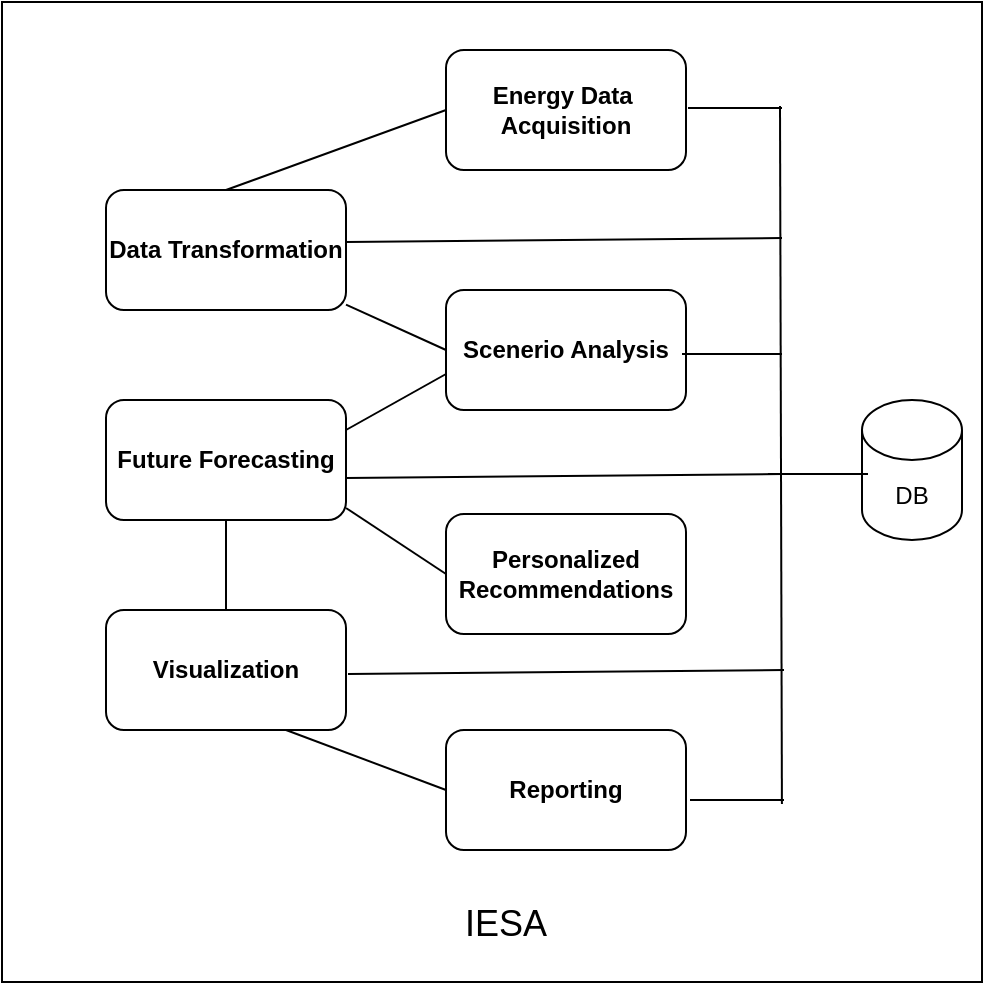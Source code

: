 <mxfile version="24.7.17">
  <diagram name="Page-1" id="90a13364-a465-7bf4-72fc-28e22215d7a0">
    <mxGraphModel dx="1318" dy="626" grid="1" gridSize="10" guides="1" tooltips="1" connect="1" arrows="1" fold="1" page="1" pageScale="1.5" pageWidth="1169" pageHeight="826" background="none" math="0" shadow="0">
      <root>
        <mxCell id="0" style=";html=1;" />
        <mxCell id="1" style=";html=1;" parent="0" />
        <mxCell id="4EpXQEZX7PHPwiA0SEZN-1" value="" style="whiteSpace=wrap;html=1;aspect=fixed;" vertex="1" parent="1">
          <mxGeometry x="500" y="574" width="490" height="490" as="geometry" />
        </mxCell>
        <mxCell id="4EpXQEZX7PHPwiA0SEZN-3" value="Energy Data&amp;nbsp;&lt;br&gt;Acquisition" style="rounded=1;whiteSpace=wrap;html=1;fontStyle=1" vertex="1" parent="1">
          <mxGeometry x="722" y="598" width="120" height="60" as="geometry" />
        </mxCell>
        <mxCell id="4EpXQEZX7PHPwiA0SEZN-4" value="DB" style="shape=cylinder3;whiteSpace=wrap;html=1;boundedLbl=1;backgroundOutline=1;size=15;" vertex="1" parent="1">
          <mxGeometry x="930" y="773" width="50" height="70" as="geometry" />
        </mxCell>
        <mxCell id="4EpXQEZX7PHPwiA0SEZN-5" value="&lt;b&gt;Data Transformation&lt;/b&gt;" style="rounded=1;whiteSpace=wrap;html=1;" vertex="1" parent="1">
          <mxGeometry x="552" y="668" width="120" height="60" as="geometry" />
        </mxCell>
        <mxCell id="4EpXQEZX7PHPwiA0SEZN-6" value="&lt;b&gt;Scenerio Analysis&lt;/b&gt;" style="rounded=1;whiteSpace=wrap;html=1;" vertex="1" parent="1">
          <mxGeometry x="722" y="718" width="120" height="60" as="geometry" />
        </mxCell>
        <mxCell id="4EpXQEZX7PHPwiA0SEZN-7" value="&lt;b&gt;Future Forecasting&lt;/b&gt;" style="rounded=1;whiteSpace=wrap;html=1;" vertex="1" parent="1">
          <mxGeometry x="552" y="773" width="120" height="60" as="geometry" />
        </mxCell>
        <mxCell id="4EpXQEZX7PHPwiA0SEZN-8" style="edgeStyle=orthogonalEdgeStyle;rounded=0;orthogonalLoop=1;jettySize=auto;html=1;exitX=0.5;exitY=1;exitDx=0;exitDy=0;" edge="1" parent="1" source="4EpXQEZX7PHPwiA0SEZN-6" target="4EpXQEZX7PHPwiA0SEZN-6">
          <mxGeometry relative="1" as="geometry" />
        </mxCell>
        <mxCell id="4EpXQEZX7PHPwiA0SEZN-9" value="&lt;b&gt;Personalized Recommendations&lt;/b&gt;" style="rounded=1;whiteSpace=wrap;html=1;" vertex="1" parent="1">
          <mxGeometry x="722" y="830" width="120" height="60" as="geometry" />
        </mxCell>
        <mxCell id="4EpXQEZX7PHPwiA0SEZN-10" value="&lt;b&gt;Visualization&lt;/b&gt;" style="rounded=1;whiteSpace=wrap;html=1;" vertex="1" parent="1">
          <mxGeometry x="552" y="878" width="120" height="60" as="geometry" />
        </mxCell>
        <mxCell id="4EpXQEZX7PHPwiA0SEZN-11" value="&lt;b&gt;Reporting&lt;/b&gt;" style="rounded=1;whiteSpace=wrap;html=1;" vertex="1" parent="1">
          <mxGeometry x="722" y="938" width="120" height="60" as="geometry" />
        </mxCell>
        <mxCell id="4EpXQEZX7PHPwiA0SEZN-14" value="" style="endArrow=none;html=1;rounded=0;entryX=0.5;entryY=0;entryDx=0;entryDy=0;exitX=0;exitY=0.5;exitDx=0;exitDy=0;" edge="1" parent="1" source="4EpXQEZX7PHPwiA0SEZN-3" target="4EpXQEZX7PHPwiA0SEZN-5">
          <mxGeometry width="50" height="50" relative="1" as="geometry">
            <mxPoint x="672" y="678" as="sourcePoint" />
            <mxPoint x="672" y="668" as="targetPoint" />
          </mxGeometry>
        </mxCell>
        <mxCell id="4EpXQEZX7PHPwiA0SEZN-16" value="" style="endArrow=none;html=1;rounded=0;exitX=0;exitY=0.5;exitDx=0;exitDy=0;" edge="1" parent="1" source="4EpXQEZX7PHPwiA0SEZN-6" target="4EpXQEZX7PHPwiA0SEZN-5">
          <mxGeometry width="50" height="50" relative="1" as="geometry">
            <mxPoint x="702" y="828" as="sourcePoint" />
            <mxPoint x="752" y="778" as="targetPoint" />
          </mxGeometry>
        </mxCell>
        <mxCell id="4EpXQEZX7PHPwiA0SEZN-17" value="" style="endArrow=none;html=1;rounded=0;entryX=0.25;entryY=1;entryDx=0;entryDy=0;exitX=1;exitY=0.25;exitDx=0;exitDy=0;" edge="1" parent="1" source="4EpXQEZX7PHPwiA0SEZN-7">
          <mxGeometry width="50" height="50" relative="1" as="geometry">
            <mxPoint x="642" y="810" as="sourcePoint" />
            <mxPoint x="722" y="760" as="targetPoint" />
          </mxGeometry>
        </mxCell>
        <mxCell id="4EpXQEZX7PHPwiA0SEZN-18" value="" style="endArrow=none;html=1;rounded=0;exitX=0;exitY=0.5;exitDx=0;exitDy=0;" edge="1" parent="1" source="4EpXQEZX7PHPwiA0SEZN-9">
          <mxGeometry width="50" height="50" relative="1" as="geometry">
            <mxPoint x="722" y="863" as="sourcePoint" />
            <mxPoint x="672" y="827" as="targetPoint" />
          </mxGeometry>
        </mxCell>
        <mxCell id="4EpXQEZX7PHPwiA0SEZN-21" value="" style="endArrow=none;html=1;rounded=0;exitX=0.5;exitY=0;exitDx=0;exitDy=0;entryX=0.5;entryY=1;entryDx=0;entryDy=0;" edge="1" parent="1" source="4EpXQEZX7PHPwiA0SEZN-10" target="4EpXQEZX7PHPwiA0SEZN-7">
          <mxGeometry width="50" height="50" relative="1" as="geometry">
            <mxPoint x="702" y="828" as="sourcePoint" />
            <mxPoint x="597" y="828" as="targetPoint" />
          </mxGeometry>
        </mxCell>
        <mxCell id="4EpXQEZX7PHPwiA0SEZN-25" value="&lt;font style=&quot;font-size: 18px;&quot;&gt;IESA&lt;/font&gt;" style="text;html=1;align=center;verticalAlign=middle;whiteSpace=wrap;rounded=0;" vertex="1" parent="1">
          <mxGeometry x="722" y="1020" width="60" height="30" as="geometry" />
        </mxCell>
        <mxCell id="4EpXQEZX7PHPwiA0SEZN-30" value="" style="endArrow=none;html=1;rounded=0;exitX=1.008;exitY=0.65;exitDx=0;exitDy=0;exitPerimeter=0;entryX=1;entryY=0.5;entryDx=0;entryDy=0;" edge="1" parent="1">
          <mxGeometry width="50" height="50" relative="1" as="geometry">
            <mxPoint x="889.96" y="975" as="sourcePoint" />
            <mxPoint x="889" y="626" as="targetPoint" />
            <Array as="points" />
          </mxGeometry>
        </mxCell>
        <mxCell id="4EpXQEZX7PHPwiA0SEZN-31" value="" style="endArrow=none;html=1;rounded=0;entryX=0.75;entryY=1;entryDx=0;entryDy=0;exitX=0;exitY=0.5;exitDx=0;exitDy=0;" edge="1" parent="1" source="4EpXQEZX7PHPwiA0SEZN-11" target="4EpXQEZX7PHPwiA0SEZN-10">
          <mxGeometry width="50" height="50" relative="1" as="geometry">
            <mxPoint x="650" y="810" as="sourcePoint" />
            <mxPoint x="700" y="760" as="targetPoint" />
          </mxGeometry>
        </mxCell>
        <mxCell id="4EpXQEZX7PHPwiA0SEZN-32" value="" style="endArrow=none;html=1;rounded=0;exitX=1;exitY=0.65;exitDx=0;exitDy=0;exitPerimeter=0;" edge="1" parent="1" source="4EpXQEZX7PHPwiA0SEZN-7">
          <mxGeometry width="50" height="50" relative="1" as="geometry">
            <mxPoint x="650" y="810" as="sourcePoint" />
            <mxPoint x="890" y="810" as="targetPoint" />
          </mxGeometry>
        </mxCell>
        <mxCell id="4EpXQEZX7PHPwiA0SEZN-34" value="" style="endArrow=none;html=1;rounded=0;" edge="1" parent="1">
          <mxGeometry width="50" height="50" relative="1" as="geometry">
            <mxPoint x="850" y="750" as="sourcePoint" />
            <mxPoint x="890" y="750" as="targetPoint" />
            <Array as="points">
              <mxPoint x="840" y="750" />
              <mxPoint x="850" y="750" />
            </Array>
          </mxGeometry>
        </mxCell>
        <mxCell id="4EpXQEZX7PHPwiA0SEZN-35" value="" style="endArrow=none;html=1;rounded=0;exitX=1;exitY=0.65;exitDx=0;exitDy=0;exitPerimeter=0;" edge="1" parent="1">
          <mxGeometry width="50" height="50" relative="1" as="geometry">
            <mxPoint x="672" y="694" as="sourcePoint" />
            <mxPoint x="890" y="692" as="targetPoint" />
          </mxGeometry>
        </mxCell>
        <mxCell id="4EpXQEZX7PHPwiA0SEZN-36" value="" style="endArrow=none;html=1;rounded=0;exitX=1;exitY=0.65;exitDx=0;exitDy=0;exitPerimeter=0;" edge="1" parent="1">
          <mxGeometry width="50" height="50" relative="1" as="geometry">
            <mxPoint x="673" y="910" as="sourcePoint" />
            <mxPoint x="891" y="908" as="targetPoint" />
          </mxGeometry>
        </mxCell>
        <mxCell id="4EpXQEZX7PHPwiA0SEZN-37" value="" style="endArrow=none;html=1;rounded=0;" edge="1" parent="1">
          <mxGeometry width="50" height="50" relative="1" as="geometry">
            <mxPoint x="853" y="627" as="sourcePoint" />
            <mxPoint x="890" y="627" as="targetPoint" />
            <Array as="points">
              <mxPoint x="843" y="627" />
              <mxPoint x="853" y="627" />
            </Array>
          </mxGeometry>
        </mxCell>
        <mxCell id="4EpXQEZX7PHPwiA0SEZN-38" value="" style="endArrow=none;html=1;rounded=0;" edge="1" parent="1">
          <mxGeometry width="50" height="50" relative="1" as="geometry">
            <mxPoint x="854" y="973" as="sourcePoint" />
            <mxPoint x="891" y="973" as="targetPoint" />
            <Array as="points">
              <mxPoint x="844" y="973" />
              <mxPoint x="854" y="973" />
            </Array>
          </mxGeometry>
        </mxCell>
        <mxCell id="4EpXQEZX7PHPwiA0SEZN-39" value="" style="endArrow=none;html=1;rounded=0;" edge="1" parent="1">
          <mxGeometry width="50" height="50" relative="1" as="geometry">
            <mxPoint x="893" y="810" as="sourcePoint" />
            <mxPoint x="933" y="810" as="targetPoint" />
            <Array as="points">
              <mxPoint x="883" y="810" />
              <mxPoint x="893" y="810" />
            </Array>
          </mxGeometry>
        </mxCell>
      </root>
    </mxGraphModel>
  </diagram>
</mxfile>
